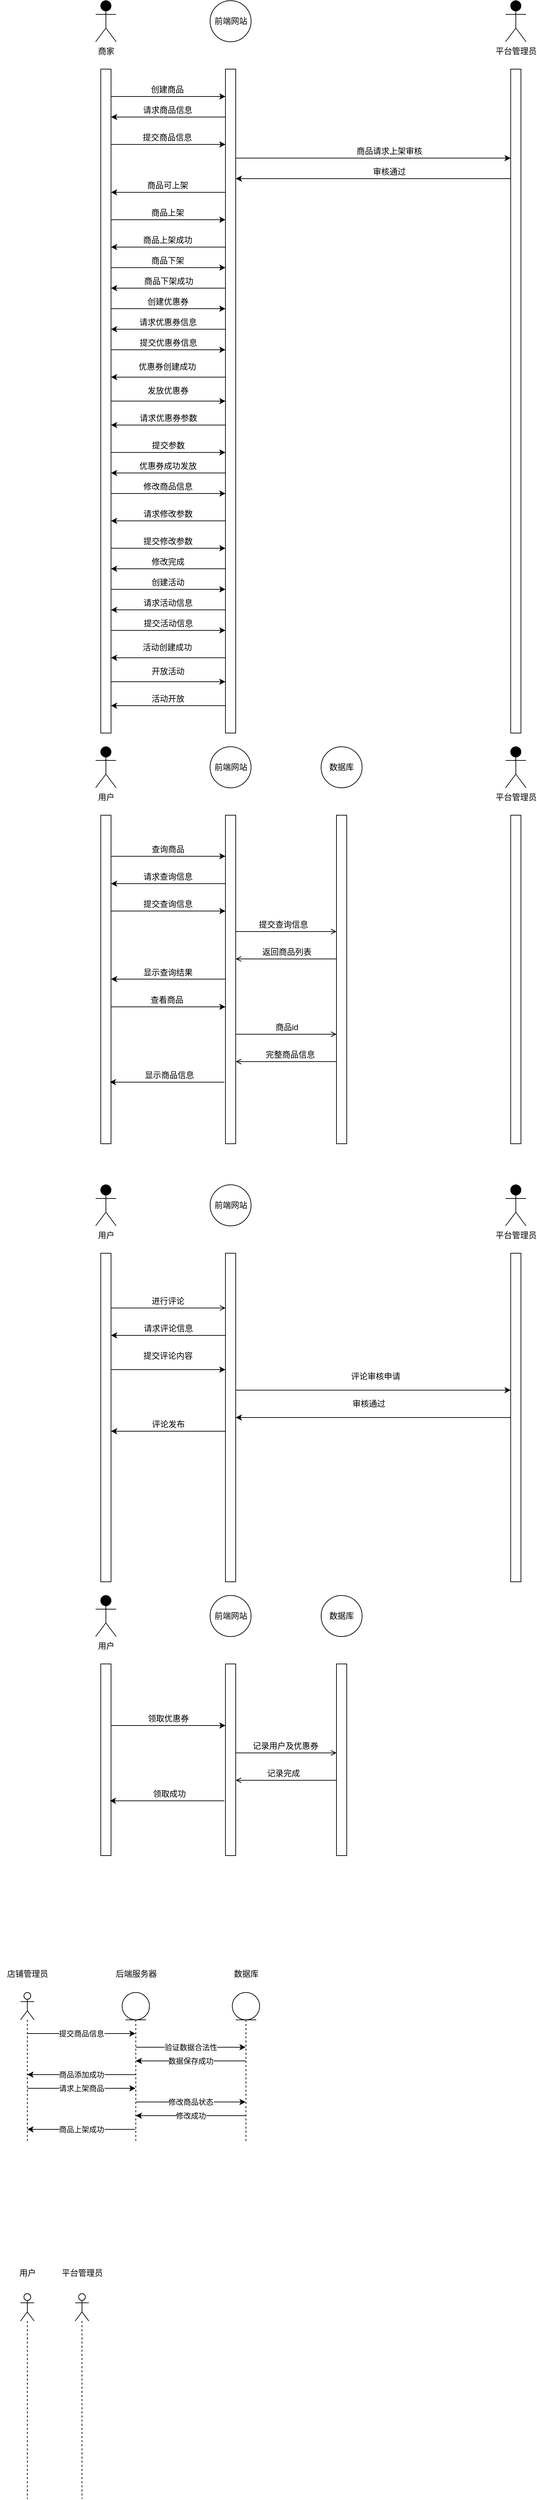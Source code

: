 <mxfile version="13.8.2" type="github">
  <diagram id="Sx-x-IRmpGKMNTLv8waG" name="Page-1">
    <mxGraphModel dx="756" dy="820" grid="1" gridSize="10" guides="1" tooltips="1" connect="1" arrows="1" fold="1" page="1" pageScale="1" pageWidth="827" pageHeight="1169" math="0" shadow="0">
      <root>
        <mxCell id="0" />
        <mxCell id="1" parent="0" />
        <mxCell id="Q6hYexjxUBeo_Eyh4dxm-11" value="平台管理员" style="shape=umlActor;verticalLabelPosition=bottom;verticalAlign=top;html=1;outlineConnect=0;fillColor=#000000;" parent="1" vertex="1">
          <mxGeometry x="760" y="50" width="30" height="60" as="geometry" />
        </mxCell>
        <mxCell id="A2vype5KfwyDWNq0axac-33" style="edgeStyle=orthogonalEdgeStyle;rounded=0;orthogonalLoop=1;jettySize=auto;html=1;" parent="1" source="A2vype5KfwyDWNq0axac-2" target="A2vype5KfwyDWNq0axac-18" edge="1">
          <mxGeometry relative="1" as="geometry">
            <Array as="points">
              <mxPoint x="300" y="190" />
              <mxPoint x="300" y="190" />
            </Array>
          </mxGeometry>
        </mxCell>
        <mxCell id="A2vype5KfwyDWNq0axac-37" style="edgeStyle=orthogonalEdgeStyle;rounded=0;orthogonalLoop=1;jettySize=auto;html=1;" parent="1" source="A2vype5KfwyDWNq0axac-2" target="A2vype5KfwyDWNq0axac-18" edge="1">
          <mxGeometry relative="1" as="geometry">
            <Array as="points">
              <mxPoint x="250" y="260" />
              <mxPoint x="250" y="260" />
            </Array>
          </mxGeometry>
        </mxCell>
        <mxCell id="A2vype5KfwyDWNq0axac-45" style="edgeStyle=orthogonalEdgeStyle;rounded=0;orthogonalLoop=1;jettySize=auto;html=1;" parent="1" source="A2vype5KfwyDWNq0axac-2" target="A2vype5KfwyDWNq0axac-18" edge="1">
          <mxGeometry relative="1" as="geometry">
            <Array as="points">
              <mxPoint x="270" y="370" />
              <mxPoint x="270" y="370" />
            </Array>
          </mxGeometry>
        </mxCell>
        <mxCell id="A2vype5KfwyDWNq0axac-50" style="edgeStyle=orthogonalEdgeStyle;rounded=0;orthogonalLoop=1;jettySize=auto;html=1;" parent="1" source="A2vype5KfwyDWNq0axac-2" target="A2vype5KfwyDWNq0axac-18" edge="1">
          <mxGeometry relative="1" as="geometry">
            <Array as="points">
              <mxPoint x="270" y="440" />
              <mxPoint x="270" y="440" />
            </Array>
          </mxGeometry>
        </mxCell>
        <mxCell id="A2vype5KfwyDWNq0axac-56" style="edgeStyle=orthogonalEdgeStyle;rounded=0;orthogonalLoop=1;jettySize=auto;html=1;" parent="1" source="A2vype5KfwyDWNq0axac-2" target="A2vype5KfwyDWNq0axac-18" edge="1">
          <mxGeometry relative="1" as="geometry">
            <Array as="points">
              <mxPoint x="330" y="500" />
              <mxPoint x="330" y="500" />
            </Array>
          </mxGeometry>
        </mxCell>
        <mxCell id="A2vype5KfwyDWNq0axac-61" style="edgeStyle=orthogonalEdgeStyle;rounded=0;orthogonalLoop=1;jettySize=auto;html=1;" parent="1" source="A2vype5KfwyDWNq0axac-2" target="A2vype5KfwyDWNq0axac-18" edge="1">
          <mxGeometry relative="1" as="geometry">
            <Array as="points">
              <mxPoint x="330" y="560" />
              <mxPoint x="330" y="560" />
            </Array>
          </mxGeometry>
        </mxCell>
        <mxCell id="A2vype5KfwyDWNq0axac-66" style="edgeStyle=orthogonalEdgeStyle;rounded=0;orthogonalLoop=1;jettySize=auto;html=1;" parent="1" source="A2vype5KfwyDWNq0axac-2" target="A2vype5KfwyDWNq0axac-18" edge="1">
          <mxGeometry relative="1" as="geometry" />
        </mxCell>
        <mxCell id="A2vype5KfwyDWNq0axac-71" style="edgeStyle=orthogonalEdgeStyle;rounded=0;orthogonalLoop=1;jettySize=auto;html=1;" parent="1" source="A2vype5KfwyDWNq0axac-2" target="A2vype5KfwyDWNq0axac-18" edge="1">
          <mxGeometry relative="1" as="geometry">
            <Array as="points">
              <mxPoint x="280" y="710" />
              <mxPoint x="280" y="710" />
            </Array>
          </mxGeometry>
        </mxCell>
        <mxCell id="A2vype5KfwyDWNq0axac-93" style="edgeStyle=orthogonalEdgeStyle;rounded=0;orthogonalLoop=1;jettySize=auto;html=1;" parent="1" source="A2vype5KfwyDWNq0axac-2" target="A2vype5KfwyDWNq0axac-18" edge="1">
          <mxGeometry relative="1" as="geometry">
            <Array as="points">
              <mxPoint x="320" y="770" />
              <mxPoint x="320" y="770" />
            </Array>
          </mxGeometry>
        </mxCell>
        <mxCell id="A2vype5KfwyDWNq0axac-98" style="edgeStyle=orthogonalEdgeStyle;rounded=0;orthogonalLoop=1;jettySize=auto;html=1;" parent="1" source="A2vype5KfwyDWNq0axac-2" target="A2vype5KfwyDWNq0axac-18" edge="1">
          <mxGeometry relative="1" as="geometry">
            <Array as="points">
              <mxPoint x="230" y="850" />
              <mxPoint x="230" y="850" />
            </Array>
          </mxGeometry>
        </mxCell>
        <mxCell id="A2vype5KfwyDWNq0axac-2" value="" style="rounded=0;whiteSpace=wrap;html=1;" parent="1" vertex="1">
          <mxGeometry x="167.5" y="150" width="15" height="970" as="geometry" />
        </mxCell>
        <mxCell id="A2vype5KfwyDWNq0axac-3" value="前端网站" style="ellipse;whiteSpace=wrap;html=1;aspect=fixed;" parent="1" vertex="1">
          <mxGeometry x="327.5" y="50" width="60" height="60" as="geometry" />
        </mxCell>
        <mxCell id="A2vype5KfwyDWNq0axac-8" value="商家" style="shape=umlActor;verticalLabelPosition=bottom;verticalAlign=top;html=1;outlineConnect=0;fillColor=#000000;" parent="1" vertex="1">
          <mxGeometry x="160" y="50" width="30" height="60" as="geometry" />
        </mxCell>
        <mxCell id="A2vype5KfwyDWNq0axac-41" style="edgeStyle=orthogonalEdgeStyle;rounded=0;orthogonalLoop=1;jettySize=auto;html=1;" parent="1" source="A2vype5KfwyDWNq0axac-9" target="A2vype5KfwyDWNq0axac-18" edge="1">
          <mxGeometry relative="1" as="geometry">
            <Array as="points">
              <mxPoint x="750" y="310" />
              <mxPoint x="750" y="310" />
            </Array>
          </mxGeometry>
        </mxCell>
        <mxCell id="A2vype5KfwyDWNq0axac-9" value="" style="rounded=0;whiteSpace=wrap;html=1;" parent="1" vertex="1">
          <mxGeometry x="767.5" y="150" width="15" height="970" as="geometry" />
        </mxCell>
        <mxCell id="A2vype5KfwyDWNq0axac-89" style="edgeStyle=orthogonalEdgeStyle;rounded=0;orthogonalLoop=1;jettySize=auto;html=1;" parent="1" edge="1">
          <mxGeometry relative="1" as="geometry">
            <Array as="points">
              <mxPoint x="310.01" y="1520" />
              <mxPoint x="310.01" y="1520" />
            </Array>
            <mxPoint x="182.51" y="1520" as="sourcePoint" />
            <mxPoint x="350.01" y="1520" as="targetPoint" />
          </mxGeometry>
        </mxCell>
        <mxCell id="A2vype5KfwyDWNq0axac-135" style="edgeStyle=orthogonalEdgeStyle;rounded=0;orthogonalLoop=1;jettySize=auto;html=1;" parent="1" edge="1">
          <mxGeometry relative="1" as="geometry">
            <Array as="points">
              <mxPoint x="300" y="1300" />
              <mxPoint x="300" y="1300" />
            </Array>
            <mxPoint x="182.5" y="1300" as="sourcePoint" />
            <mxPoint x="350" y="1300" as="targetPoint" />
          </mxGeometry>
        </mxCell>
        <mxCell id="A2vype5KfwyDWNq0axac-12" value="" style="rounded=0;whiteSpace=wrap;html=1;" parent="1" vertex="1">
          <mxGeometry x="167.5" y="1240" width="15" height="480" as="geometry" />
        </mxCell>
        <mxCell id="A2vype5KfwyDWNq0axac-13" value="用户" style="shape=umlActor;verticalLabelPosition=bottom;verticalAlign=top;html=1;outlineConnect=0;fillColor=#000000;" parent="1" vertex="1">
          <mxGeometry x="160" y="1140" width="30" height="60" as="geometry" />
        </mxCell>
        <mxCell id="A2vype5KfwyDWNq0axac-35" style="edgeStyle=orthogonalEdgeStyle;rounded=0;orthogonalLoop=1;jettySize=auto;html=1;" parent="1" source="A2vype5KfwyDWNq0axac-18" target="A2vype5KfwyDWNq0axac-2" edge="1">
          <mxGeometry relative="1" as="geometry">
            <Array as="points">
              <mxPoint x="270" y="220" />
              <mxPoint x="270" y="220" />
            </Array>
          </mxGeometry>
        </mxCell>
        <mxCell id="A2vype5KfwyDWNq0axac-39" style="edgeStyle=orthogonalEdgeStyle;rounded=0;orthogonalLoop=1;jettySize=auto;html=1;" parent="1" source="A2vype5KfwyDWNq0axac-18" target="A2vype5KfwyDWNq0axac-9" edge="1">
          <mxGeometry relative="1" as="geometry">
            <Array as="points">
              <mxPoint x="730" y="280" />
              <mxPoint x="730" y="280" />
            </Array>
          </mxGeometry>
        </mxCell>
        <mxCell id="A2vype5KfwyDWNq0axac-43" style="edgeStyle=orthogonalEdgeStyle;rounded=0;orthogonalLoop=1;jettySize=auto;html=1;" parent="1" source="A2vype5KfwyDWNq0axac-18" target="A2vype5KfwyDWNq0axac-2" edge="1">
          <mxGeometry relative="1" as="geometry">
            <Array as="points">
              <mxPoint x="300" y="330" />
              <mxPoint x="300" y="330" />
            </Array>
          </mxGeometry>
        </mxCell>
        <mxCell id="A2vype5KfwyDWNq0axac-48" style="edgeStyle=orthogonalEdgeStyle;rounded=0;orthogonalLoop=1;jettySize=auto;html=1;" parent="1" source="A2vype5KfwyDWNq0axac-18" target="A2vype5KfwyDWNq0axac-2" edge="1">
          <mxGeometry relative="1" as="geometry">
            <Array as="points">
              <mxPoint x="290" y="410" />
              <mxPoint x="290" y="410" />
            </Array>
          </mxGeometry>
        </mxCell>
        <mxCell id="A2vype5KfwyDWNq0axac-59" style="edgeStyle=orthogonalEdgeStyle;rounded=0;orthogonalLoop=1;jettySize=auto;html=1;" parent="1" source="A2vype5KfwyDWNq0axac-18" target="A2vype5KfwyDWNq0axac-2" edge="1">
          <mxGeometry relative="1" as="geometry">
            <Array as="points">
              <mxPoint x="320" y="530" />
              <mxPoint x="320" y="530" />
            </Array>
          </mxGeometry>
        </mxCell>
        <mxCell id="A2vype5KfwyDWNq0axac-64" style="edgeStyle=orthogonalEdgeStyle;rounded=0;orthogonalLoop=1;jettySize=auto;html=1;" parent="1" source="A2vype5KfwyDWNq0axac-18" target="A2vype5KfwyDWNq0axac-2" edge="1">
          <mxGeometry relative="1" as="geometry">
            <Array as="points">
              <mxPoint x="330" y="600" />
              <mxPoint x="330" y="600" />
            </Array>
          </mxGeometry>
        </mxCell>
        <mxCell id="A2vype5KfwyDWNq0axac-68" style="edgeStyle=orthogonalEdgeStyle;rounded=0;orthogonalLoop=1;jettySize=auto;html=1;" parent="1" source="A2vype5KfwyDWNq0axac-18" target="A2vype5KfwyDWNq0axac-2" edge="1">
          <mxGeometry relative="1" as="geometry">
            <Array as="points">
              <mxPoint x="320" y="670" />
              <mxPoint x="320" y="670" />
            </Array>
          </mxGeometry>
        </mxCell>
        <mxCell id="A2vype5KfwyDWNq0axac-73" style="edgeStyle=orthogonalEdgeStyle;rounded=0;orthogonalLoop=1;jettySize=auto;html=1;" parent="1" source="A2vype5KfwyDWNq0axac-18" target="A2vype5KfwyDWNq0axac-2" edge="1">
          <mxGeometry relative="1" as="geometry">
            <Array as="points">
              <mxPoint x="290" y="740" />
              <mxPoint x="290" y="740" />
            </Array>
          </mxGeometry>
        </mxCell>
        <mxCell id="A2vype5KfwyDWNq0axac-96" style="edgeStyle=orthogonalEdgeStyle;rounded=0;orthogonalLoop=1;jettySize=auto;html=1;" parent="1" source="A2vype5KfwyDWNq0axac-18" target="A2vype5KfwyDWNq0axac-2" edge="1">
          <mxGeometry relative="1" as="geometry">
            <Array as="points">
              <mxPoint x="280" y="810" />
              <mxPoint x="280" y="810" />
            </Array>
          </mxGeometry>
        </mxCell>
        <mxCell id="A2vype5KfwyDWNq0axac-101" style="edgeStyle=orthogonalEdgeStyle;rounded=0;orthogonalLoop=1;jettySize=auto;html=1;" parent="1" source="A2vype5KfwyDWNq0axac-18" target="A2vype5KfwyDWNq0axac-2" edge="1">
          <mxGeometry relative="1" as="geometry">
            <Array as="points">
              <mxPoint x="290" y="880" />
              <mxPoint x="290" y="880" />
            </Array>
          </mxGeometry>
        </mxCell>
        <mxCell id="A2vype5KfwyDWNq0axac-18" value="" style="rounded=0;whiteSpace=wrap;html=1;" parent="1" vertex="1">
          <mxGeometry x="350" y="150" width="15" height="970" as="geometry" />
        </mxCell>
        <mxCell id="A2vype5KfwyDWNq0axac-34" value="创建商品" style="text;html=1;strokeColor=none;fillColor=none;align=center;verticalAlign=middle;whiteSpace=wrap;rounded=0;" parent="1" vertex="1">
          <mxGeometry x="230" y="170" width="70" height="20" as="geometry" />
        </mxCell>
        <mxCell id="A2vype5KfwyDWNq0axac-36" value="请求商品信息" style="text;html=1;strokeColor=none;fillColor=none;align=center;verticalAlign=middle;whiteSpace=wrap;rounded=0;" parent="1" vertex="1">
          <mxGeometry x="222.5" y="200" width="85" height="20" as="geometry" />
        </mxCell>
        <mxCell id="A2vype5KfwyDWNq0axac-38" value="提交商品信息" style="text;html=1;strokeColor=none;fillColor=none;align=center;verticalAlign=middle;whiteSpace=wrap;rounded=0;" parent="1" vertex="1">
          <mxGeometry x="225" y="240" width="80" height="20" as="geometry" />
        </mxCell>
        <mxCell id="A2vype5KfwyDWNq0axac-40" value="商品请求上架审核" style="text;html=1;strokeColor=none;fillColor=none;align=center;verticalAlign=middle;whiteSpace=wrap;rounded=0;" parent="1" vertex="1">
          <mxGeometry x="530" y="260" width="120" height="20" as="geometry" />
        </mxCell>
        <mxCell id="A2vype5KfwyDWNq0axac-42" value="审核通过" style="text;html=1;strokeColor=none;fillColor=none;align=center;verticalAlign=middle;whiteSpace=wrap;rounded=0;" parent="1" vertex="1">
          <mxGeometry x="530" y="290" width="120" height="20" as="geometry" />
        </mxCell>
        <mxCell id="A2vype5KfwyDWNq0axac-44" value="商品可上架" style="text;html=1;strokeColor=none;fillColor=none;align=center;verticalAlign=middle;whiteSpace=wrap;rounded=0;" parent="1" vertex="1">
          <mxGeometry x="227.5" y="310" width="75" height="20" as="geometry" />
        </mxCell>
        <mxCell id="A2vype5KfwyDWNq0axac-46" value="商品上架" style="text;html=1;strokeColor=none;fillColor=none;align=center;verticalAlign=middle;whiteSpace=wrap;rounded=0;" parent="1" vertex="1">
          <mxGeometry x="232.5" y="350" width="65" height="20" as="geometry" />
        </mxCell>
        <mxCell id="A2vype5KfwyDWNq0axac-49" value="商品上架成功" style="text;html=1;strokeColor=none;fillColor=none;align=center;verticalAlign=middle;whiteSpace=wrap;rounded=0;" parent="1" vertex="1">
          <mxGeometry x="217.5" y="390" width="95" height="20" as="geometry" />
        </mxCell>
        <mxCell id="A2vype5KfwyDWNq0axac-51" style="edgeStyle=orthogonalEdgeStyle;rounded=0;orthogonalLoop=1;jettySize=auto;html=1;" parent="1" edge="1">
          <mxGeometry relative="1" as="geometry">
            <mxPoint x="350" y="470" as="sourcePoint" />
            <mxPoint x="182.5" y="470" as="targetPoint" />
            <Array as="points">
              <mxPoint x="290" y="470" />
              <mxPoint x="290" y="470" />
            </Array>
          </mxGeometry>
        </mxCell>
        <mxCell id="A2vype5KfwyDWNq0axac-52" value="商品下架" style="text;html=1;strokeColor=none;fillColor=none;align=center;verticalAlign=middle;whiteSpace=wrap;rounded=0;" parent="1" vertex="1">
          <mxGeometry x="232.5" y="420" width="65" height="20" as="geometry" />
        </mxCell>
        <mxCell id="A2vype5KfwyDWNq0axac-53" value="商品下架成功" style="text;html=1;strokeColor=none;fillColor=none;align=center;verticalAlign=middle;whiteSpace=wrap;rounded=0;" parent="1" vertex="1">
          <mxGeometry x="222.5" y="450" width="87.5" height="20" as="geometry" />
        </mxCell>
        <mxCell id="A2vype5KfwyDWNq0axac-58" value="创建优惠券" style="text;html=1;strokeColor=none;fillColor=none;align=center;verticalAlign=middle;whiteSpace=wrap;rounded=0;" parent="1" vertex="1">
          <mxGeometry x="233.25" y="480" width="66" height="20" as="geometry" />
        </mxCell>
        <mxCell id="A2vype5KfwyDWNq0axac-60" value="请求优惠券信息" style="text;html=1;strokeColor=none;fillColor=none;align=center;verticalAlign=middle;whiteSpace=wrap;rounded=0;" parent="1" vertex="1">
          <mxGeometry x="222.25" y="510" width="88" height="20" as="geometry" />
        </mxCell>
        <mxCell id="A2vype5KfwyDWNq0axac-62" value="提交优惠券信息" style="text;html=1;strokeColor=none;fillColor=none;align=center;verticalAlign=middle;whiteSpace=wrap;rounded=0;" parent="1" vertex="1">
          <mxGeometry x="213.75" y="540" width="105" height="20" as="geometry" />
        </mxCell>
        <mxCell id="A2vype5KfwyDWNq0axac-65" value="优惠券创建成功" style="text;html=1;strokeColor=none;fillColor=none;align=center;verticalAlign=middle;whiteSpace=wrap;rounded=0;" parent="1" vertex="1">
          <mxGeometry x="217.5" y="574.5" width="94" height="20" as="geometry" />
        </mxCell>
        <mxCell id="A2vype5KfwyDWNq0axac-67" value="发放优惠券" style="text;html=1;strokeColor=none;fillColor=none;align=center;verticalAlign=middle;whiteSpace=wrap;rounded=0;" parent="1" vertex="1">
          <mxGeometry x="228.25" y="610" width="76" height="20" as="geometry" />
        </mxCell>
        <mxCell id="A2vype5KfwyDWNq0axac-70" value="请求优惠券参数" style="text;html=1;strokeColor=none;fillColor=none;align=center;verticalAlign=middle;whiteSpace=wrap;rounded=0;" parent="1" vertex="1">
          <mxGeometry x="218.75" y="650" width="95" height="20" as="geometry" />
        </mxCell>
        <mxCell id="A2vype5KfwyDWNq0axac-72" value="提交参数" style="text;html=1;strokeColor=none;fillColor=none;align=center;verticalAlign=middle;whiteSpace=wrap;rounded=0;" parent="1" vertex="1">
          <mxGeometry x="238.75" y="690" width="55" height="20" as="geometry" />
        </mxCell>
        <mxCell id="A2vype5KfwyDWNq0axac-74" value="优惠券成功发放" style="text;html=1;strokeColor=none;fillColor=none;align=center;verticalAlign=middle;whiteSpace=wrap;rounded=0;" parent="1" vertex="1">
          <mxGeometry x="219.25" y="720" width="94" height="20" as="geometry" />
        </mxCell>
        <mxCell id="A2vype5KfwyDWNq0axac-75" value="平台管理员" style="shape=umlActor;verticalLabelPosition=bottom;verticalAlign=top;html=1;outlineConnect=0;fillColor=#000000;" parent="1" vertex="1">
          <mxGeometry x="760" y="1140" width="30" height="60" as="geometry" />
        </mxCell>
        <mxCell id="A2vype5KfwyDWNq0axac-76" value="前端网站" style="ellipse;whiteSpace=wrap;html=1;aspect=fixed;" parent="1" vertex="1">
          <mxGeometry x="327.5" y="1140" width="60" height="60" as="geometry" />
        </mxCell>
        <mxCell id="A2vype5KfwyDWNq0axac-78" value="" style="rounded=0;whiteSpace=wrap;html=1;" parent="1" vertex="1">
          <mxGeometry x="767.5" y="1240" width="15" height="480" as="geometry" />
        </mxCell>
        <mxCell id="A2vype5KfwyDWNq0axac-91" style="edgeStyle=orthogonalEdgeStyle;rounded=0;orthogonalLoop=1;jettySize=auto;html=1;" parent="1" edge="1">
          <mxGeometry relative="1" as="geometry">
            <Array as="points">
              <mxPoint x="278.25" y="1630" />
              <mxPoint x="278.25" y="1630" />
            </Array>
            <mxPoint x="348.25" y="1630" as="sourcePoint" />
            <mxPoint x="180.75" y="1630" as="targetPoint" />
          </mxGeometry>
        </mxCell>
        <mxCell id="A2vype5KfwyDWNq0axac-136" style="edgeStyle=orthogonalEdgeStyle;rounded=0;orthogonalLoop=1;jettySize=auto;html=1;" parent="1" edge="1">
          <mxGeometry relative="1" as="geometry">
            <Array as="points">
              <mxPoint x="250" y="1340" />
              <mxPoint x="250" y="1340" />
            </Array>
            <mxPoint x="350" y="1340" as="sourcePoint" />
            <mxPoint x="182.5" y="1340" as="targetPoint" />
          </mxGeometry>
        </mxCell>
        <mxCell id="A2vype5KfwyDWNq0axac-139" style="edgeStyle=orthogonalEdgeStyle;rounded=0;orthogonalLoop=1;jettySize=auto;html=1;startArrow=classic;startFill=1;endArrow=none;endFill=0;" parent="1" edge="1">
          <mxGeometry relative="1" as="geometry">
            <Array as="points">
              <mxPoint x="250" y="1380" />
              <mxPoint x="250" y="1380" />
            </Array>
            <mxPoint x="350" y="1380" as="sourcePoint" />
            <mxPoint x="182.5" y="1380" as="targetPoint" />
          </mxGeometry>
        </mxCell>
        <mxCell id="A2vype5KfwyDWNq0axac-141" style="edgeStyle=orthogonalEdgeStyle;rounded=0;orthogonalLoop=1;jettySize=auto;html=1;" parent="1" edge="1">
          <mxGeometry relative="1" as="geometry">
            <Array as="points">
              <mxPoint x="330.01" y="1479.5" />
              <mxPoint x="330.01" y="1479.5" />
            </Array>
            <mxPoint x="350.01" y="1479.5" as="sourcePoint" />
            <mxPoint x="182.51" y="1479.5" as="targetPoint" />
          </mxGeometry>
        </mxCell>
        <mxCell id="vy3aPQ3eziD7prv3lXkY-37" style="edgeStyle=orthogonalEdgeStyle;rounded=0;orthogonalLoop=1;jettySize=auto;html=1;startArrow=none;startFill=0;endArrow=open;endFill=0;" parent="1" source="A2vype5KfwyDWNq0axac-80" target="vy3aPQ3eziD7prv3lXkY-36" edge="1">
          <mxGeometry relative="1" as="geometry">
            <Array as="points">
              <mxPoint x="440" y="1410" />
              <mxPoint x="440" y="1410" />
            </Array>
          </mxGeometry>
        </mxCell>
        <mxCell id="vy3aPQ3eziD7prv3lXkY-41" style="edgeStyle=orthogonalEdgeStyle;rounded=0;orthogonalLoop=1;jettySize=auto;html=1;startArrow=none;startFill=0;endArrow=open;endFill=0;" parent="1" source="A2vype5KfwyDWNq0axac-80" target="vy3aPQ3eziD7prv3lXkY-36" edge="1">
          <mxGeometry relative="1" as="geometry">
            <Array as="points">
              <mxPoint x="440" y="1560" />
              <mxPoint x="440" y="1560" />
            </Array>
          </mxGeometry>
        </mxCell>
        <mxCell id="A2vype5KfwyDWNq0axac-80" value="" style="rounded=0;whiteSpace=wrap;html=1;" parent="1" vertex="1">
          <mxGeometry x="350" y="1240" width="15" height="480" as="geometry" />
        </mxCell>
        <mxCell id="A2vype5KfwyDWNq0axac-90" value="查看商品" style="text;html=1;strokeColor=none;fillColor=none;align=center;verticalAlign=middle;whiteSpace=wrap;rounded=0;" parent="1" vertex="1">
          <mxGeometry x="237.01" y="1500" width="55" height="20" as="geometry" />
        </mxCell>
        <mxCell id="A2vype5KfwyDWNq0axac-92" value="显示商品信息" style="text;html=1;strokeColor=none;fillColor=none;align=center;verticalAlign=middle;whiteSpace=wrap;rounded=0;" parent="1" vertex="1">
          <mxGeometry x="230" y="1610" width="76" height="20" as="geometry" />
        </mxCell>
        <mxCell id="A2vype5KfwyDWNq0axac-94" value="修改商品信息" style="text;html=1;strokeColor=none;fillColor=none;align=center;verticalAlign=middle;whiteSpace=wrap;rounded=0;" parent="1" vertex="1">
          <mxGeometry x="228.25" y="750" width="76" height="20" as="geometry" />
        </mxCell>
        <mxCell id="A2vype5KfwyDWNq0axac-97" value="请求修改参数" style="text;html=1;strokeColor=none;fillColor=none;align=center;verticalAlign=middle;whiteSpace=wrap;rounded=0;" parent="1" vertex="1">
          <mxGeometry x="228.25" y="790" width="76" height="20" as="geometry" />
        </mxCell>
        <mxCell id="A2vype5KfwyDWNq0axac-100" value="提交修改参数" style="text;html=1;strokeColor=none;fillColor=none;align=center;verticalAlign=middle;whiteSpace=wrap;rounded=0;" parent="1" vertex="1">
          <mxGeometry x="229.25" y="830" width="74" height="20" as="geometry" />
        </mxCell>
        <mxCell id="A2vype5KfwyDWNq0axac-102" value="修改完成" style="text;html=1;strokeColor=none;fillColor=none;align=center;verticalAlign=middle;whiteSpace=wrap;rounded=0;" parent="1" vertex="1">
          <mxGeometry x="235.25" y="860" width="62" height="20" as="geometry" />
        </mxCell>
        <mxCell id="A2vype5KfwyDWNq0axac-119" style="edgeStyle=orthogonalEdgeStyle;rounded=0;orthogonalLoop=1;jettySize=auto;html=1;" parent="1" edge="1">
          <mxGeometry relative="1" as="geometry">
            <mxPoint x="182.5" y="910" as="sourcePoint" />
            <mxPoint x="350" y="910" as="targetPoint" />
            <Array as="points">
              <mxPoint x="330" y="910" />
              <mxPoint x="330" y="910" />
            </Array>
          </mxGeometry>
        </mxCell>
        <mxCell id="A2vype5KfwyDWNq0axac-120" style="edgeStyle=orthogonalEdgeStyle;rounded=0;orthogonalLoop=1;jettySize=auto;html=1;" parent="1" edge="1">
          <mxGeometry relative="1" as="geometry">
            <mxPoint x="182.5" y="970" as="sourcePoint" />
            <mxPoint x="350" y="970" as="targetPoint" />
            <Array as="points">
              <mxPoint x="330" y="970" />
              <mxPoint x="330" y="970" />
            </Array>
          </mxGeometry>
        </mxCell>
        <mxCell id="A2vype5KfwyDWNq0axac-121" style="edgeStyle=orthogonalEdgeStyle;rounded=0;orthogonalLoop=1;jettySize=auto;html=1;" parent="1" edge="1">
          <mxGeometry relative="1" as="geometry">
            <mxPoint x="182.5" y="1045" as="sourcePoint" />
            <mxPoint x="350" y="1045" as="targetPoint" />
          </mxGeometry>
        </mxCell>
        <mxCell id="A2vype5KfwyDWNq0axac-122" style="edgeStyle=orthogonalEdgeStyle;rounded=0;orthogonalLoop=1;jettySize=auto;html=1;" parent="1" edge="1">
          <mxGeometry relative="1" as="geometry">
            <mxPoint x="350" y="940" as="sourcePoint" />
            <mxPoint x="182.5" y="940" as="targetPoint" />
            <Array as="points">
              <mxPoint x="320" y="940" />
              <mxPoint x="320" y="940" />
            </Array>
          </mxGeometry>
        </mxCell>
        <mxCell id="A2vype5KfwyDWNq0axac-123" style="edgeStyle=orthogonalEdgeStyle;rounded=0;orthogonalLoop=1;jettySize=auto;html=1;" parent="1" edge="1">
          <mxGeometry relative="1" as="geometry">
            <mxPoint x="350" y="1010" as="sourcePoint" />
            <mxPoint x="182.5" y="1010" as="targetPoint" />
            <Array as="points">
              <mxPoint x="330" y="1010" />
              <mxPoint x="330" y="1010" />
            </Array>
          </mxGeometry>
        </mxCell>
        <mxCell id="A2vype5KfwyDWNq0axac-124" value="创建活动" style="text;html=1;strokeColor=none;fillColor=none;align=center;verticalAlign=middle;whiteSpace=wrap;rounded=0;" parent="1" vertex="1">
          <mxGeometry x="233.25" y="890" width="66" height="20" as="geometry" />
        </mxCell>
        <mxCell id="A2vype5KfwyDWNq0axac-125" value="请求活动信息" style="text;html=1;strokeColor=none;fillColor=none;align=center;verticalAlign=middle;whiteSpace=wrap;rounded=0;" parent="1" vertex="1">
          <mxGeometry x="222.25" y="920" width="88" height="20" as="geometry" />
        </mxCell>
        <mxCell id="A2vype5KfwyDWNq0axac-126" value="提交活动信息" style="text;html=1;strokeColor=none;fillColor=none;align=center;verticalAlign=middle;whiteSpace=wrap;rounded=0;" parent="1" vertex="1">
          <mxGeometry x="213.75" y="950" width="105" height="20" as="geometry" />
        </mxCell>
        <mxCell id="A2vype5KfwyDWNq0axac-127" value="活动创建成功" style="text;html=1;strokeColor=none;fillColor=none;align=center;verticalAlign=middle;whiteSpace=wrap;rounded=0;" parent="1" vertex="1">
          <mxGeometry x="217.5" y="984.5" width="94" height="20" as="geometry" />
        </mxCell>
        <mxCell id="A2vype5KfwyDWNq0axac-128" value="开放活动" style="text;html=1;strokeColor=none;fillColor=none;align=center;verticalAlign=middle;whiteSpace=wrap;rounded=0;" parent="1" vertex="1">
          <mxGeometry x="228.25" y="1020" width="76" height="20" as="geometry" />
        </mxCell>
        <mxCell id="A2vype5KfwyDWNq0axac-129" style="edgeStyle=orthogonalEdgeStyle;rounded=0;orthogonalLoop=1;jettySize=auto;html=1;" parent="1" edge="1">
          <mxGeometry relative="1" as="geometry">
            <mxPoint x="350" y="1080" as="sourcePoint" />
            <mxPoint x="182.5" y="1080" as="targetPoint" />
            <Array as="points">
              <mxPoint x="330" y="1080" />
              <mxPoint x="330" y="1080" />
            </Array>
          </mxGeometry>
        </mxCell>
        <mxCell id="A2vype5KfwyDWNq0axac-130" value="活动开放" style="text;html=1;strokeColor=none;fillColor=none;align=center;verticalAlign=middle;whiteSpace=wrap;rounded=0;" parent="1" vertex="1">
          <mxGeometry x="228.25" y="1060" width="76" height="20" as="geometry" />
        </mxCell>
        <mxCell id="A2vype5KfwyDWNq0axac-137" value="查询商品" style="text;html=1;strokeColor=none;fillColor=none;align=center;verticalAlign=middle;whiteSpace=wrap;rounded=0;" parent="1" vertex="1">
          <mxGeometry x="238.25" y="1280" width="56" height="20" as="geometry" />
        </mxCell>
        <mxCell id="A2vype5KfwyDWNq0axac-138" value="请求查询信息" style="text;html=1;strokeColor=none;fillColor=none;align=center;verticalAlign=middle;whiteSpace=wrap;rounded=0;" parent="1" vertex="1">
          <mxGeometry x="225.37" y="1320" width="81.75" height="20" as="geometry" />
        </mxCell>
        <mxCell id="A2vype5KfwyDWNq0axac-140" value="提交查询信息" style="text;html=1;strokeColor=none;fillColor=none;align=center;verticalAlign=middle;whiteSpace=wrap;rounded=0;" parent="1" vertex="1">
          <mxGeometry x="225.38" y="1360" width="81.75" height="20" as="geometry" />
        </mxCell>
        <mxCell id="A2vype5KfwyDWNq0axac-142" value="显示查询结果" style="text;html=1;strokeColor=none;fillColor=none;align=center;verticalAlign=middle;whiteSpace=wrap;rounded=0;" parent="1" vertex="1">
          <mxGeometry x="225.37" y="1460" width="81.75" height="20" as="geometry" />
        </mxCell>
        <mxCell id="vy3aPQ3eziD7prv3lXkY-1" style="edgeStyle=orthogonalEdgeStyle;rounded=0;orthogonalLoop=1;jettySize=auto;html=1;" parent="1" source="vy3aPQ3eziD7prv3lXkY-5" target="vy3aPQ3eziD7prv3lXkY-18" edge="1">
          <mxGeometry relative="1" as="geometry">
            <Array as="points">
              <mxPoint x="260" y="2050" />
              <mxPoint x="260" y="2050" />
            </Array>
          </mxGeometry>
        </mxCell>
        <mxCell id="vy3aPQ3eziD7prv3lXkY-31" style="edgeStyle=orthogonalEdgeStyle;rounded=0;orthogonalLoop=1;jettySize=auto;html=1;startArrow=classic;startFill=1;endArrow=none;endFill=0;" parent="1" source="vy3aPQ3eziD7prv3lXkY-5" target="vy3aPQ3eziD7prv3lXkY-18" edge="1">
          <mxGeometry relative="1" as="geometry">
            <Array as="points">
              <mxPoint x="330" y="2000" />
              <mxPoint x="330" y="2000" />
            </Array>
          </mxGeometry>
        </mxCell>
        <mxCell id="vy3aPQ3eziD7prv3lXkY-32" style="edgeStyle=orthogonalEdgeStyle;rounded=0;orthogonalLoop=1;jettySize=auto;html=1;startArrow=none;startFill=0;endArrow=open;endFill=0;" parent="1" source="vy3aPQ3eziD7prv3lXkY-5" target="vy3aPQ3eziD7prv3lXkY-18" edge="1">
          <mxGeometry relative="1" as="geometry">
            <Array as="points">
              <mxPoint x="330" y="1960" />
              <mxPoint x="330" y="1960" />
            </Array>
          </mxGeometry>
        </mxCell>
        <mxCell id="vy3aPQ3eziD7prv3lXkY-5" value="" style="rounded=0;whiteSpace=wrap;html=1;" parent="1" vertex="1">
          <mxGeometry x="167.5" y="1880" width="15" height="480" as="geometry" />
        </mxCell>
        <mxCell id="vy3aPQ3eziD7prv3lXkY-6" value="用户" style="shape=umlActor;verticalLabelPosition=bottom;verticalAlign=top;html=1;outlineConnect=0;fillColor=#000000;" parent="1" vertex="1">
          <mxGeometry x="160" y="1780" width="30" height="60" as="geometry" />
        </mxCell>
        <mxCell id="vy3aPQ3eziD7prv3lXkY-7" value="平台管理员" style="shape=umlActor;verticalLabelPosition=bottom;verticalAlign=top;html=1;outlineConnect=0;fillColor=#000000;" parent="1" vertex="1">
          <mxGeometry x="760" y="1780" width="30" height="60" as="geometry" />
        </mxCell>
        <mxCell id="vy3aPQ3eziD7prv3lXkY-8" value="前端网站" style="ellipse;whiteSpace=wrap;html=1;aspect=fixed;" parent="1" vertex="1">
          <mxGeometry x="327.5" y="1780" width="60" height="60" as="geometry" />
        </mxCell>
        <mxCell id="vy3aPQ3eziD7prv3lXkY-9" style="edgeStyle=orthogonalEdgeStyle;rounded=0;orthogonalLoop=1;jettySize=auto;html=1;" parent="1" source="vy3aPQ3eziD7prv3lXkY-10" target="vy3aPQ3eziD7prv3lXkY-18" edge="1">
          <mxGeometry relative="1" as="geometry">
            <Array as="points">
              <mxPoint x="500" y="2120" />
              <mxPoint x="500" y="2120" />
            </Array>
          </mxGeometry>
        </mxCell>
        <mxCell id="vy3aPQ3eziD7prv3lXkY-10" value="" style="rounded=0;whiteSpace=wrap;html=1;" parent="1" vertex="1">
          <mxGeometry x="767.5" y="1880" width="15" height="480" as="geometry" />
        </mxCell>
        <mxCell id="vy3aPQ3eziD7prv3lXkY-11" style="edgeStyle=orthogonalEdgeStyle;rounded=0;orthogonalLoop=1;jettySize=auto;html=1;" parent="1" source="vy3aPQ3eziD7prv3lXkY-18" target="vy3aPQ3eziD7prv3lXkY-10" edge="1">
          <mxGeometry relative="1" as="geometry">
            <Array as="points">
              <mxPoint x="470" y="2080" />
              <mxPoint x="470" y="2080" />
            </Array>
          </mxGeometry>
        </mxCell>
        <mxCell id="vy3aPQ3eziD7prv3lXkY-12" style="edgeStyle=orthogonalEdgeStyle;rounded=0;orthogonalLoop=1;jettySize=auto;html=1;" parent="1" source="vy3aPQ3eziD7prv3lXkY-18" target="vy3aPQ3eziD7prv3lXkY-5" edge="1">
          <mxGeometry relative="1" as="geometry">
            <Array as="points">
              <mxPoint x="310" y="2140" />
              <mxPoint x="310" y="2140" />
            </Array>
          </mxGeometry>
        </mxCell>
        <mxCell id="vy3aPQ3eziD7prv3lXkY-18" value="" style="rounded=0;whiteSpace=wrap;html=1;" parent="1" vertex="1">
          <mxGeometry x="350" y="1880" width="15" height="480" as="geometry" />
        </mxCell>
        <mxCell id="vy3aPQ3eziD7prv3lXkY-19" value="提交评论内容" style="text;html=1;strokeColor=none;fillColor=none;align=center;verticalAlign=middle;whiteSpace=wrap;rounded=0;" parent="1" vertex="1">
          <mxGeometry x="228.38" y="2020" width="75.75" height="20" as="geometry" />
        </mxCell>
        <mxCell id="vy3aPQ3eziD7prv3lXkY-20" value="评论审核申请" style="text;html=1;strokeColor=none;fillColor=none;align=center;verticalAlign=middle;whiteSpace=wrap;rounded=0;" parent="1" vertex="1">
          <mxGeometry x="530" y="2050" width="80" height="20" as="geometry" />
        </mxCell>
        <mxCell id="vy3aPQ3eziD7prv3lXkY-21" value="审核通过" style="text;html=1;strokeColor=none;fillColor=none;align=center;verticalAlign=middle;whiteSpace=wrap;rounded=0;" parent="1" vertex="1">
          <mxGeometry x="530" y="2090" width="60" height="20" as="geometry" />
        </mxCell>
        <mxCell id="vy3aPQ3eziD7prv3lXkY-22" value="评论发布" style="text;html=1;strokeColor=none;fillColor=none;align=center;verticalAlign=middle;whiteSpace=wrap;rounded=0;" parent="1" vertex="1">
          <mxGeometry x="238.75" y="2120" width="55" height="20" as="geometry" />
        </mxCell>
        <mxCell id="vy3aPQ3eziD7prv3lXkY-33" value="进行评论" style="text;html=1;strokeColor=none;fillColor=none;align=center;verticalAlign=middle;whiteSpace=wrap;rounded=0;" parent="1" vertex="1">
          <mxGeometry x="229.25" y="1940" width="74" height="20" as="geometry" />
        </mxCell>
        <mxCell id="vy3aPQ3eziD7prv3lXkY-34" value="请求评论信息" style="text;html=1;strokeColor=none;fillColor=none;align=center;verticalAlign=middle;whiteSpace=wrap;rounded=0;" parent="1" vertex="1">
          <mxGeometry x="225.88" y="1980" width="80.75" height="20" as="geometry" />
        </mxCell>
        <mxCell id="vy3aPQ3eziD7prv3lXkY-35" value="数据库" style="ellipse;whiteSpace=wrap;html=1;aspect=fixed;" parent="1" vertex="1">
          <mxGeometry x="490" y="1140" width="60" height="60" as="geometry" />
        </mxCell>
        <mxCell id="vy3aPQ3eziD7prv3lXkY-39" style="edgeStyle=orthogonalEdgeStyle;rounded=0;orthogonalLoop=1;jettySize=auto;html=1;startArrow=none;startFill=0;endArrow=open;endFill=0;" parent="1" source="vy3aPQ3eziD7prv3lXkY-36" target="A2vype5KfwyDWNq0axac-80" edge="1">
          <mxGeometry relative="1" as="geometry">
            <Array as="points">
              <mxPoint x="430" y="1450" />
              <mxPoint x="430" y="1450" />
            </Array>
          </mxGeometry>
        </mxCell>
        <mxCell id="vy3aPQ3eziD7prv3lXkY-42" style="edgeStyle=orthogonalEdgeStyle;rounded=0;orthogonalLoop=1;jettySize=auto;html=1;startArrow=none;startFill=0;endArrow=open;endFill=0;" parent="1" source="vy3aPQ3eziD7prv3lXkY-36" target="A2vype5KfwyDWNq0axac-80" edge="1">
          <mxGeometry relative="1" as="geometry">
            <Array as="points">
              <mxPoint x="440" y="1600" />
              <mxPoint x="440" y="1600" />
            </Array>
          </mxGeometry>
        </mxCell>
        <mxCell id="vy3aPQ3eziD7prv3lXkY-36" value="" style="rounded=0;whiteSpace=wrap;html=1;" parent="1" vertex="1">
          <mxGeometry x="512.5" y="1240" width="15" height="480" as="geometry" />
        </mxCell>
        <mxCell id="vy3aPQ3eziD7prv3lXkY-38" value="提交查询信息" style="text;html=1;strokeColor=none;fillColor=none;align=center;verticalAlign=middle;whiteSpace=wrap;rounded=0;" parent="1" vertex="1">
          <mxGeometry x="390" y="1390" width="90" height="20" as="geometry" />
        </mxCell>
        <mxCell id="vy3aPQ3eziD7prv3lXkY-40" value="返回商品列表" style="text;html=1;strokeColor=none;fillColor=none;align=center;verticalAlign=middle;whiteSpace=wrap;rounded=0;" parent="1" vertex="1">
          <mxGeometry x="400" y="1430" width="80" height="20" as="geometry" />
        </mxCell>
        <mxCell id="vy3aPQ3eziD7prv3lXkY-43" value="商品id" style="text;html=1;strokeColor=none;fillColor=none;align=center;verticalAlign=middle;whiteSpace=wrap;rounded=0;" parent="1" vertex="1">
          <mxGeometry x="420" y="1540" width="40" height="20" as="geometry" />
        </mxCell>
        <mxCell id="vy3aPQ3eziD7prv3lXkY-44" value="完整商品信息" style="text;html=1;strokeColor=none;fillColor=none;align=center;verticalAlign=middle;whiteSpace=wrap;rounded=0;" parent="1" vertex="1">
          <mxGeometry x="400" y="1580" width="90" height="20" as="geometry" />
        </mxCell>
        <mxCell id="vy3aPQ3eziD7prv3lXkY-45" style="edgeStyle=orthogonalEdgeStyle;rounded=0;orthogonalLoop=1;jettySize=auto;html=1;" parent="1" edge="1">
          <mxGeometry relative="1" as="geometry">
            <Array as="points">
              <mxPoint x="310.01" y="2570" />
              <mxPoint x="310.01" y="2570" />
            </Array>
            <mxPoint x="182.51" y="2570" as="sourcePoint" />
            <mxPoint x="350.01" y="2570" as="targetPoint" />
          </mxGeometry>
        </mxCell>
        <mxCell id="vy3aPQ3eziD7prv3lXkY-47" value="" style="rounded=0;whiteSpace=wrap;html=1;" parent="1" vertex="1">
          <mxGeometry x="167.5" y="2480" width="15" height="280" as="geometry" />
        </mxCell>
        <mxCell id="vy3aPQ3eziD7prv3lXkY-48" value="用户" style="shape=umlActor;verticalLabelPosition=bottom;verticalAlign=top;html=1;outlineConnect=0;fillColor=#000000;" parent="1" vertex="1">
          <mxGeometry x="160" y="2380" width="30" height="60" as="geometry" />
        </mxCell>
        <mxCell id="vy3aPQ3eziD7prv3lXkY-49" value="前端网站" style="ellipse;whiteSpace=wrap;html=1;aspect=fixed;" parent="1" vertex="1">
          <mxGeometry x="327.5" y="2380" width="60" height="60" as="geometry" />
        </mxCell>
        <mxCell id="vy3aPQ3eziD7prv3lXkY-50" style="edgeStyle=orthogonalEdgeStyle;rounded=0;orthogonalLoop=1;jettySize=auto;html=1;" parent="1" edge="1">
          <mxGeometry relative="1" as="geometry">
            <Array as="points">
              <mxPoint x="278.25" y="2680" />
              <mxPoint x="278.25" y="2680" />
            </Array>
            <mxPoint x="348.25" y="2680" as="sourcePoint" />
            <mxPoint x="180.75" y="2680" as="targetPoint" />
          </mxGeometry>
        </mxCell>
        <mxCell id="vy3aPQ3eziD7prv3lXkY-55" style="edgeStyle=orthogonalEdgeStyle;rounded=0;orthogonalLoop=1;jettySize=auto;html=1;startArrow=none;startFill=0;endArrow=open;endFill=0;" parent="1" edge="1">
          <mxGeometry relative="1" as="geometry">
            <Array as="points">
              <mxPoint x="440" y="2610" />
              <mxPoint x="440" y="2610" />
            </Array>
            <mxPoint x="365" y="2610" as="sourcePoint" />
            <mxPoint x="512.5" y="2610" as="targetPoint" />
          </mxGeometry>
        </mxCell>
        <mxCell id="vy3aPQ3eziD7prv3lXkY-56" value="" style="rounded=0;whiteSpace=wrap;html=1;" parent="1" vertex="1">
          <mxGeometry x="350" y="2480" width="15" height="280" as="geometry" />
        </mxCell>
        <mxCell id="vy3aPQ3eziD7prv3lXkY-57" value="领取优惠券" style="text;html=1;strokeColor=none;fillColor=none;align=center;verticalAlign=middle;whiteSpace=wrap;rounded=0;" parent="1" vertex="1">
          <mxGeometry x="229.76" y="2550" width="72.99" height="20" as="geometry" />
        </mxCell>
        <mxCell id="vy3aPQ3eziD7prv3lXkY-58" value="领取成功" style="text;html=1;strokeColor=none;fillColor=none;align=center;verticalAlign=middle;whiteSpace=wrap;rounded=0;" parent="1" vertex="1">
          <mxGeometry x="230" y="2660" width="76" height="20" as="geometry" />
        </mxCell>
        <mxCell id="vy3aPQ3eziD7prv3lXkY-63" value="数据库" style="ellipse;whiteSpace=wrap;html=1;aspect=fixed;" parent="1" vertex="1">
          <mxGeometry x="490" y="2380" width="60" height="60" as="geometry" />
        </mxCell>
        <mxCell id="vy3aPQ3eziD7prv3lXkY-65" style="edgeStyle=orthogonalEdgeStyle;rounded=0;orthogonalLoop=1;jettySize=auto;html=1;startArrow=none;startFill=0;endArrow=open;endFill=0;" parent="1" edge="1">
          <mxGeometry relative="1" as="geometry">
            <Array as="points">
              <mxPoint x="440" y="2650" />
              <mxPoint x="440" y="2650" />
            </Array>
            <mxPoint x="512.5" y="2650" as="sourcePoint" />
            <mxPoint x="365" y="2650" as="targetPoint" />
          </mxGeometry>
        </mxCell>
        <mxCell id="vy3aPQ3eziD7prv3lXkY-66" value="" style="rounded=0;whiteSpace=wrap;html=1;" parent="1" vertex="1">
          <mxGeometry x="512.5" y="2480" width="15" height="280" as="geometry" />
        </mxCell>
        <mxCell id="vy3aPQ3eziD7prv3lXkY-69" value="记录用户及优惠券" style="text;html=1;strokeColor=none;fillColor=none;align=center;verticalAlign=middle;whiteSpace=wrap;rounded=0;" parent="1" vertex="1">
          <mxGeometry x="387.5" y="2590" width="100" height="20" as="geometry" />
        </mxCell>
        <mxCell id="vy3aPQ3eziD7prv3lXkY-70" value="记录完成" style="text;html=1;strokeColor=none;fillColor=none;align=center;verticalAlign=middle;whiteSpace=wrap;rounded=0;" parent="1" vertex="1">
          <mxGeometry x="390" y="2630" width="90" height="20" as="geometry" />
        </mxCell>
        <mxCell id="miaCfsBNw37RsnTq7TJS-11" value="提交商品信息" style="edgeStyle=orthogonalEdgeStyle;rounded=0;orthogonalLoop=1;jettySize=auto;html=1;" edge="1" parent="1" source="miaCfsBNw37RsnTq7TJS-5" target="miaCfsBNw37RsnTq7TJS-7">
          <mxGeometry relative="1" as="geometry">
            <mxPoint x="179.5" y="3040" as="targetPoint" />
            <Array as="points">
              <mxPoint x="130" y="3020" />
              <mxPoint x="130" y="3020" />
            </Array>
          </mxGeometry>
        </mxCell>
        <mxCell id="miaCfsBNw37RsnTq7TJS-25" value="请求上架商品" style="edgeStyle=orthogonalEdgeStyle;rounded=0;orthogonalLoop=1;jettySize=auto;html=1;" edge="1" parent="1" source="miaCfsBNw37RsnTq7TJS-5" target="miaCfsBNw37RsnTq7TJS-7">
          <mxGeometry relative="1" as="geometry">
            <mxPoint x="179.5" y="3140" as="targetPoint" />
            <Array as="points">
              <mxPoint x="120" y="3100" />
              <mxPoint x="120" y="3100" />
            </Array>
          </mxGeometry>
        </mxCell>
        <mxCell id="miaCfsBNw37RsnTq7TJS-5" value="" style="shape=umlLifeline;participant=umlActor;perimeter=lifelinePerimeter;whiteSpace=wrap;html=1;container=1;collapsible=0;recursiveResize=0;verticalAlign=top;spacingTop=36;outlineConnect=0;" vertex="1" parent="1">
          <mxGeometry x="50" y="2960" width="20" height="220" as="geometry" />
        </mxCell>
        <mxCell id="miaCfsBNw37RsnTq7TJS-19" value="验证数据合法性" style="edgeStyle=orthogonalEdgeStyle;rounded=0;orthogonalLoop=1;jettySize=auto;html=1;" edge="1" parent="1" source="miaCfsBNw37RsnTq7TJS-7" target="miaCfsBNw37RsnTq7TJS-8">
          <mxGeometry relative="1" as="geometry">
            <Array as="points">
              <mxPoint x="310" y="3040" />
              <mxPoint x="310" y="3040" />
            </Array>
          </mxGeometry>
        </mxCell>
        <mxCell id="miaCfsBNw37RsnTq7TJS-24" value="商品添加成功" style="edgeStyle=orthogonalEdgeStyle;rounded=0;orthogonalLoop=1;jettySize=auto;html=1;" edge="1" parent="1" source="miaCfsBNw37RsnTq7TJS-7" target="miaCfsBNw37RsnTq7TJS-5">
          <mxGeometry relative="1" as="geometry">
            <Array as="points">
              <mxPoint x="130" y="3080" />
              <mxPoint x="130" y="3080" />
            </Array>
          </mxGeometry>
        </mxCell>
        <mxCell id="miaCfsBNw37RsnTq7TJS-27" value="修改商品状态" style="edgeStyle=orthogonalEdgeStyle;rounded=0;orthogonalLoop=1;jettySize=auto;html=1;" edge="1" parent="1" source="miaCfsBNw37RsnTq7TJS-7" target="miaCfsBNw37RsnTq7TJS-8">
          <mxGeometry relative="1" as="geometry">
            <Array as="points">
              <mxPoint x="320" y="3120" />
              <mxPoint x="320" y="3120" />
            </Array>
          </mxGeometry>
        </mxCell>
        <mxCell id="miaCfsBNw37RsnTq7TJS-29" value="商品上架成功" style="edgeStyle=orthogonalEdgeStyle;rounded=0;orthogonalLoop=1;jettySize=auto;html=1;" edge="1" parent="1" source="miaCfsBNw37RsnTq7TJS-7" target="miaCfsBNw37RsnTq7TJS-5">
          <mxGeometry relative="1" as="geometry">
            <Array as="points">
              <mxPoint x="130" y="3160" />
              <mxPoint x="130" y="3160" />
            </Array>
          </mxGeometry>
        </mxCell>
        <mxCell id="miaCfsBNw37RsnTq7TJS-7" value="" style="shape=umlLifeline;participant=umlEntity;perimeter=lifelinePerimeter;whiteSpace=wrap;html=1;container=1;collapsible=0;recursiveResize=0;verticalAlign=top;spacingTop=36;outlineConnect=0;" vertex="1" parent="1">
          <mxGeometry x="198.75" y="2960" width="40" height="220" as="geometry" />
        </mxCell>
        <mxCell id="miaCfsBNw37RsnTq7TJS-21" value="数据保存成功" style="edgeStyle=orthogonalEdgeStyle;rounded=0;orthogonalLoop=1;jettySize=auto;html=1;" edge="1" parent="1" source="miaCfsBNw37RsnTq7TJS-8" target="miaCfsBNw37RsnTq7TJS-7">
          <mxGeometry relative="1" as="geometry">
            <Array as="points">
              <mxPoint x="310" y="3060" />
              <mxPoint x="310" y="3060" />
            </Array>
          </mxGeometry>
        </mxCell>
        <mxCell id="miaCfsBNw37RsnTq7TJS-28" value="修改成功" style="edgeStyle=orthogonalEdgeStyle;rounded=0;orthogonalLoop=1;jettySize=auto;html=1;" edge="1" parent="1" source="miaCfsBNw37RsnTq7TJS-8" target="miaCfsBNw37RsnTq7TJS-7">
          <mxGeometry relative="1" as="geometry">
            <Array as="points">
              <mxPoint x="300" y="3140" />
              <mxPoint x="300" y="3140" />
            </Array>
          </mxGeometry>
        </mxCell>
        <mxCell id="miaCfsBNw37RsnTq7TJS-8" value="" style="shape=umlLifeline;participant=umlEntity;perimeter=lifelinePerimeter;whiteSpace=wrap;html=1;container=1;collapsible=0;recursiveResize=0;verticalAlign=top;spacingTop=36;outlineConnect=0;" vertex="1" parent="1">
          <mxGeometry x="360" y="2960" width="40" height="220" as="geometry" />
        </mxCell>
        <mxCell id="miaCfsBNw37RsnTq7TJS-12" value="店铺管理员" style="text;html=1;align=center;verticalAlign=middle;resizable=0;points=[];autosize=1;" vertex="1" parent="1">
          <mxGeometry x="20" y="2923" width="80" height="20" as="geometry" />
        </mxCell>
        <mxCell id="miaCfsBNw37RsnTq7TJS-17" value="后端服务器" style="text;html=1;align=center;verticalAlign=middle;resizable=0;points=[];autosize=1;" vertex="1" parent="1">
          <mxGeometry x="178.75" y="2923" width="80" height="20" as="geometry" />
        </mxCell>
        <mxCell id="miaCfsBNw37RsnTq7TJS-20" value="数据库" style="text;html=1;align=center;verticalAlign=middle;resizable=0;points=[];autosize=1;" vertex="1" parent="1">
          <mxGeometry x="355" y="2923" width="50" height="20" as="geometry" />
        </mxCell>
        <mxCell id="miaCfsBNw37RsnTq7TJS-32" value="" style="shape=umlLifeline;participant=umlActor;perimeter=lifelinePerimeter;whiteSpace=wrap;html=1;container=1;collapsible=0;recursiveResize=0;verticalAlign=top;spacingTop=36;outlineConnect=0;" vertex="1" parent="1">
          <mxGeometry x="50" y="3400" width="20" height="300" as="geometry" />
        </mxCell>
        <mxCell id="miaCfsBNw37RsnTq7TJS-33" value="用户" style="text;html=1;align=center;verticalAlign=middle;resizable=0;points=[];autosize=1;" vertex="1" parent="1">
          <mxGeometry x="40" y="3360" width="40" height="20" as="geometry" />
        </mxCell>
        <mxCell id="miaCfsBNw37RsnTq7TJS-34" value="" style="shape=umlLifeline;participant=umlActor;perimeter=lifelinePerimeter;whiteSpace=wrap;html=1;container=1;collapsible=0;recursiveResize=0;verticalAlign=top;spacingTop=36;outlineConnect=0;" vertex="1" parent="1">
          <mxGeometry x="130" y="3400" width="20" height="300" as="geometry" />
        </mxCell>
        <mxCell id="miaCfsBNw37RsnTq7TJS-36" value="平台管理员" style="text;html=1;align=center;verticalAlign=middle;resizable=0;points=[];autosize=1;" vertex="1" parent="1">
          <mxGeometry x="100" y="3360" width="80" height="20" as="geometry" />
        </mxCell>
      </root>
    </mxGraphModel>
  </diagram>
</mxfile>
